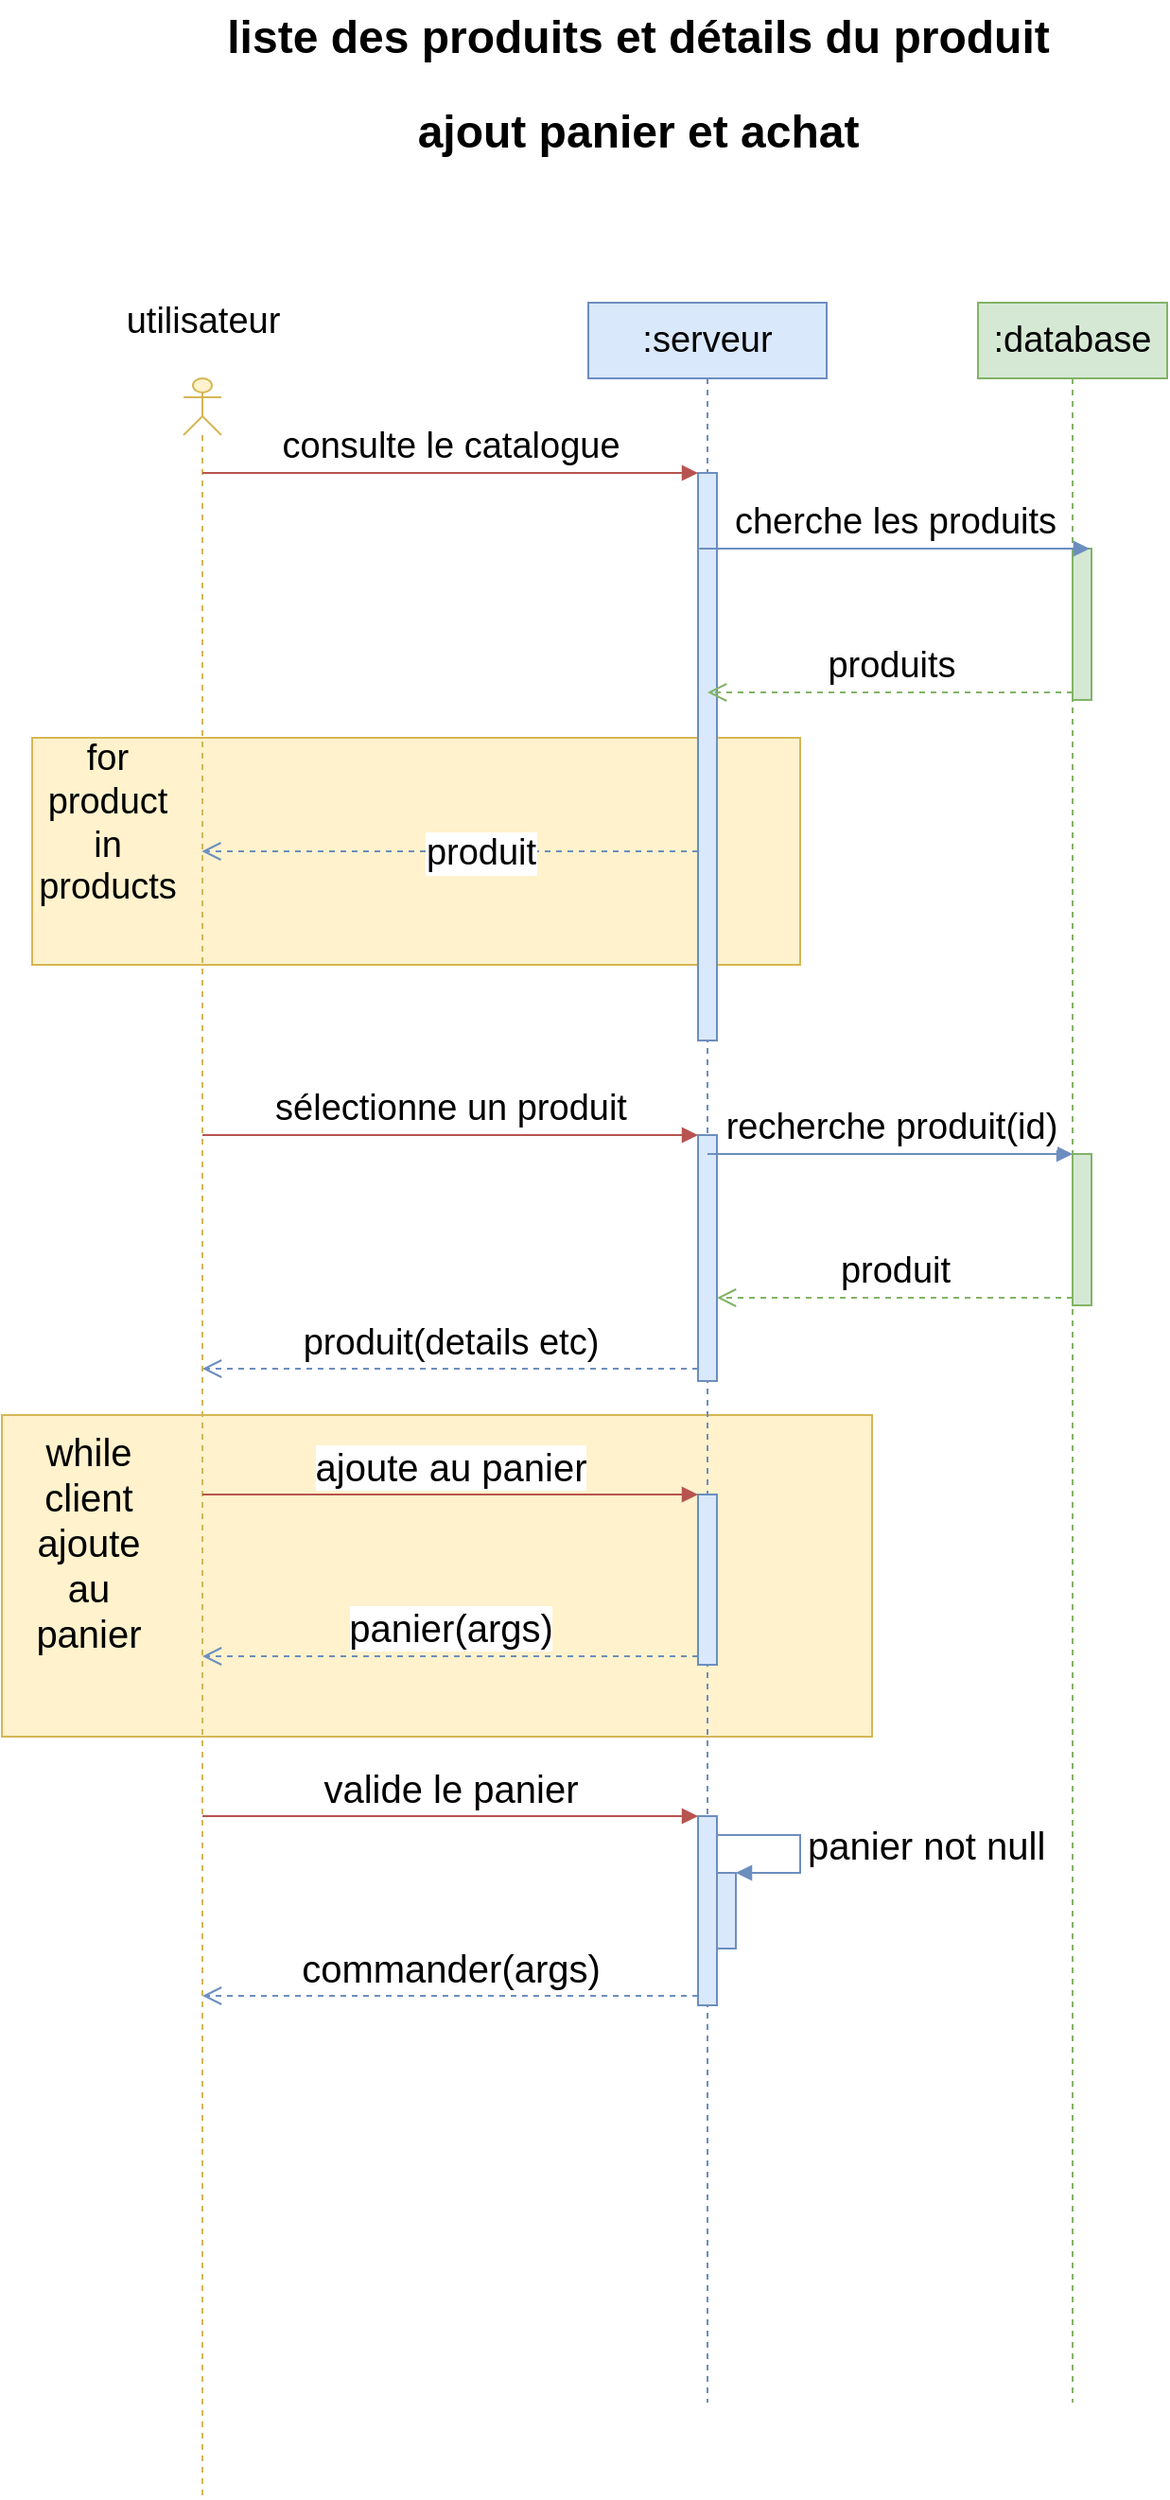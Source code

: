 <mxfile version="20.1.3"><diagram id="YrWmB2YHryMBS5m1E2Bt" name="Page-1"><mxGraphModel dx="1381" dy="1941" grid="1" gridSize="10" guides="1" tooltips="1" connect="1" arrows="1" fold="1" page="1" pageScale="1" pageWidth="827" pageHeight="1169" math="0" shadow="0"><root><mxCell id="0"/><mxCell id="1" parent="0"/><mxCell id="ynLQfYyZ3dPhs-CzNiMn-6" value="" style="rounded=0;whiteSpace=wrap;html=1;fontSize=19;fillColor=#fff2cc;strokeColor=#d6b656;" vertex="1" parent="1"><mxGeometry x="54" y="628" width="460" height="170" as="geometry"/></mxCell><mxCell id="e05co-IVuslYg8ShbKGb-1" value="&lt;font style=&quot;font-size: 19px;&quot;&gt;:serveur&lt;/font&gt;" style="shape=umlLifeline;perimeter=lifelinePerimeter;whiteSpace=wrap;html=1;container=1;collapsible=0;recursiveResize=0;outlineConnect=0;fillColor=#dae8fc;strokeColor=#6c8ebf;" parent="1" vertex="1"><mxGeometry x="364" y="40" width="126" height="1110" as="geometry"/></mxCell><mxCell id="e05co-IVuslYg8ShbKGb-18" value="" style="rounded=0;whiteSpace=wrap;html=1;fontSize=19;fillColor=#fff2cc;strokeColor=#d6b656;" parent="e05co-IVuslYg8ShbKGb-1" vertex="1"><mxGeometry x="-294" y="230" width="406" height="120" as="geometry"/></mxCell><mxCell id="e05co-IVuslYg8ShbKGb-8" value="" style="html=1;points=[];perimeter=orthogonalPerimeter;fontSize=19;fillColor=#dae8fc;strokeColor=#6c8ebf;" parent="e05co-IVuslYg8ShbKGb-1" vertex="1"><mxGeometry x="58" y="90" width="10" height="300" as="geometry"/></mxCell><mxCell id="e05co-IVuslYg8ShbKGb-21" value="" style="html=1;points=[];perimeter=orthogonalPerimeter;fontSize=19;fillColor=#dae8fc;strokeColor=#6c8ebf;" parent="e05co-IVuslYg8ShbKGb-1" vertex="1"><mxGeometry x="58" y="440" width="10" height="130" as="geometry"/></mxCell><mxCell id="ynLQfYyZ3dPhs-CzNiMn-8" value="" style="html=1;points=[];perimeter=orthogonalPerimeter;fontSize=20;fillColor=#dae8fc;strokeColor=#6c8ebf;" vertex="1" parent="e05co-IVuslYg8ShbKGb-1"><mxGeometry x="58" y="630" width="10" height="90" as="geometry"/></mxCell><mxCell id="ynLQfYyZ3dPhs-CzNiMn-18" value="" style="html=1;points=[];perimeter=orthogonalPerimeter;fontSize=20;fillColor=#dae8fc;strokeColor=#6c8ebf;" vertex="1" parent="e05co-IVuslYg8ShbKGb-1"><mxGeometry x="58" y="800" width="10" height="100" as="geometry"/></mxCell><mxCell id="ynLQfYyZ3dPhs-CzNiMn-21" value="" style="html=1;points=[];perimeter=orthogonalPerimeter;fontSize=20;fillColor=#dae8fc;strokeColor=#6c8ebf;" vertex="1" parent="e05co-IVuslYg8ShbKGb-1"><mxGeometry x="68" y="830" width="10" height="40" as="geometry"/></mxCell><mxCell id="ynLQfYyZ3dPhs-CzNiMn-22" value="panier not null" style="edgeStyle=orthogonalEdgeStyle;html=1;align=left;spacingLeft=2;endArrow=block;rounded=0;entryX=1;entryY=0;fontSize=20;fillColor=#dae8fc;strokeColor=#6c8ebf;" edge="1" target="ynLQfYyZ3dPhs-CzNiMn-21" parent="e05co-IVuslYg8ShbKGb-1" source="ynLQfYyZ3dPhs-CzNiMn-18"><mxGeometry relative="1" as="geometry"><mxPoint x="82" y="810" as="sourcePoint"/><Array as="points"><mxPoint x="112" y="810"/><mxPoint x="112" y="830"/></Array></mxGeometry></mxCell><mxCell id="e05co-IVuslYg8ShbKGb-2" value="&lt;font style=&quot;font-size: 19px;&quot;&gt;:database&lt;/font&gt;" style="shape=umlLifeline;perimeter=lifelinePerimeter;whiteSpace=wrap;html=1;container=1;collapsible=0;recursiveResize=0;outlineConnect=0;fillColor=#d5e8d4;strokeColor=#82b366;" parent="1" vertex="1"><mxGeometry x="570" y="40" width="100" height="1110" as="geometry"/></mxCell><mxCell id="e05co-IVuslYg8ShbKGb-13" value="" style="html=1;points=[];perimeter=orthogonalPerimeter;fontSize=19;fillColor=#d5e8d4;strokeColor=#82b366;" parent="e05co-IVuslYg8ShbKGb-2" vertex="1"><mxGeometry x="50" y="130" width="10" height="80" as="geometry"/></mxCell><mxCell id="e05co-IVuslYg8ShbKGb-30" value="" style="html=1;points=[];perimeter=orthogonalPerimeter;fontSize=19;fillColor=#d5e8d4;strokeColor=#82b366;" parent="e05co-IVuslYg8ShbKGb-2" vertex="1"><mxGeometry x="50" y="450" width="10" height="80" as="geometry"/></mxCell><mxCell id="e05co-IVuslYg8ShbKGb-3" value="" style="shape=umlLifeline;participant=umlActor;perimeter=lifelinePerimeter;whiteSpace=wrap;html=1;container=1;collapsible=0;recursiveResize=0;verticalAlign=top;spacingTop=36;outlineConnect=0;fillColor=#fff2cc;strokeColor=#d6b656;size=30;" parent="1" vertex="1"><mxGeometry x="150" y="80" width="20" height="1120" as="geometry"/></mxCell><mxCell id="e05co-IVuslYg8ShbKGb-4" value="liste des produits et détails du produit" style="text;strokeColor=none;fillColor=none;html=1;fontSize=24;fontStyle=1;verticalAlign=middle;align=center;" parent="1" vertex="1"><mxGeometry x="340" y="-120" width="100" height="40" as="geometry"/></mxCell><mxCell id="e05co-IVuslYg8ShbKGb-5" value="&lt;font style=&quot;font-size: 19px;&quot;&gt;utilisateur&lt;/font&gt;" style="text;html=1;align=center;verticalAlign=middle;resizable=0;points=[];autosize=1;strokeColor=none;fillColor=none;" parent="1" vertex="1"><mxGeometry x="110" y="30" width="100" height="40" as="geometry"/></mxCell><mxCell id="e05co-IVuslYg8ShbKGb-9" value="consulte le catalogue" style="html=1;verticalAlign=bottom;endArrow=block;entryX=0;entryY=0;rounded=0;fontSize=19;fillColor=#f8cecc;strokeColor=#b85450;" parent="1" source="e05co-IVuslYg8ShbKGb-3" target="e05co-IVuslYg8ShbKGb-8" edge="1"><mxGeometry relative="1" as="geometry"><mxPoint x="340" y="130" as="sourcePoint"/></mxGeometry></mxCell><mxCell id="e05co-IVuslYg8ShbKGb-10" value="produit" style="html=1;verticalAlign=bottom;endArrow=open;dashed=1;endSize=8;exitX=0;exitY=0.95;rounded=0;fontSize=19;fillColor=#dae8fc;strokeColor=#6c8ebf;" parent="1" edge="1"><mxGeometry x="-0.121" y="15" relative="1" as="geometry"><mxPoint x="159.667" y="330.0" as="targetPoint"/><mxPoint x="422" y="330.0" as="sourcePoint"/><mxPoint as="offset"/></mxGeometry></mxCell><mxCell id="e05co-IVuslYg8ShbKGb-14" value="cherche les produits" style="html=1;verticalAlign=bottom;endArrow=block;entryX=0;entryY=0;rounded=0;fontSize=19;fillColor=#dae8fc;strokeColor=#6c8ebf;" parent="1" edge="1"><mxGeometry relative="1" as="geometry"><mxPoint x="422.667" y="170.0" as="sourcePoint"/><mxPoint x="629" y="170.0" as="targetPoint"/></mxGeometry></mxCell><mxCell id="e05co-IVuslYg8ShbKGb-15" value="produits" style="html=1;verticalAlign=bottom;endArrow=open;dashed=1;endSize=8;exitX=0;exitY=0.95;rounded=0;fontSize=19;fillColor=#d5e8d4;strokeColor=#82b366;" parent="1" source="e05co-IVuslYg8ShbKGb-13" target="e05co-IVuslYg8ShbKGb-1" edge="1"><mxGeometry relative="1" as="geometry"><mxPoint x="550" y="246" as="targetPoint"/></mxGeometry></mxCell><mxCell id="e05co-IVuslYg8ShbKGb-19" value="for product in products" style="text;html=1;strokeColor=none;fillColor=none;align=center;verticalAlign=middle;whiteSpace=wrap;rounded=0;fontSize=19;" parent="1" vertex="1"><mxGeometry x="80" y="300" width="60" height="30" as="geometry"/></mxCell><mxCell id="e05co-IVuslYg8ShbKGb-22" value="sélectionne un produit" style="html=1;verticalAlign=bottom;endArrow=block;entryX=0;entryY=0;rounded=0;fontSize=19;fillColor=#f8cecc;strokeColor=#b85450;" parent="1" source="e05co-IVuslYg8ShbKGb-3" target="e05co-IVuslYg8ShbKGb-21" edge="1"><mxGeometry relative="1" as="geometry"><mxPoint x="352" y="480" as="sourcePoint"/></mxGeometry></mxCell><mxCell id="e05co-IVuslYg8ShbKGb-23" value="produit(details etc)" style="html=1;verticalAlign=bottom;endArrow=open;dashed=1;endSize=8;exitX=0;exitY=0.95;rounded=0;fontSize=19;fillColor=#dae8fc;strokeColor=#6c8ebf;" parent="1" source="e05co-IVuslYg8ShbKGb-21" target="e05co-IVuslYg8ShbKGb-3" edge="1"><mxGeometry relative="1" as="geometry"><mxPoint x="352" y="556" as="targetPoint"/></mxGeometry></mxCell><mxCell id="e05co-IVuslYg8ShbKGb-31" value="recherche produit(id)" style="html=1;verticalAlign=bottom;endArrow=block;entryX=0;entryY=0;rounded=0;fontSize=19;fillColor=#dae8fc;strokeColor=#6c8ebf;" parent="1" source="e05co-IVuslYg8ShbKGb-1" target="e05co-IVuslYg8ShbKGb-30" edge="1"><mxGeometry relative="1" as="geometry"><mxPoint x="550" y="490" as="sourcePoint"/></mxGeometry></mxCell><mxCell id="e05co-IVuslYg8ShbKGb-32" value="produit" style="html=1;verticalAlign=bottom;endArrow=open;dashed=1;endSize=8;exitX=0;exitY=0.95;rounded=0;fontSize=19;fillColor=#d5e8d4;strokeColor=#82b366;" parent="1" source="e05co-IVuslYg8ShbKGb-30" target="e05co-IVuslYg8ShbKGb-21" edge="1"><mxGeometry relative="1" as="geometry"><mxPoint x="550" y="566" as="targetPoint"/></mxGeometry></mxCell><mxCell id="ynLQfYyZ3dPhs-CzNiMn-7" value="while client ajoute au panier" style="text;html=1;strokeColor=none;fillColor=none;align=center;verticalAlign=middle;whiteSpace=wrap;rounded=0;fontSize=20;" vertex="1" parent="1"><mxGeometry x="70" y="680" width="60" height="30" as="geometry"/></mxCell><mxCell id="ynLQfYyZ3dPhs-CzNiMn-9" value="ajoute au panier" style="html=1;verticalAlign=bottom;endArrow=block;entryX=0;entryY=0;rounded=0;fontSize=20;fillColor=#f8cecc;strokeColor=#b85450;" edge="1" target="ynLQfYyZ3dPhs-CzNiMn-8" parent="1" source="e05co-IVuslYg8ShbKGb-3"><mxGeometry relative="1" as="geometry"><mxPoint x="364" y="670" as="sourcePoint"/></mxGeometry></mxCell><mxCell id="ynLQfYyZ3dPhs-CzNiMn-10" value="panier(args)" style="html=1;verticalAlign=bottom;endArrow=open;dashed=1;endSize=8;exitX=0;exitY=0.95;rounded=0;fontSize=20;fillColor=#dae8fc;strokeColor=#6c8ebf;" edge="1" source="ynLQfYyZ3dPhs-CzNiMn-8" parent="1" target="e05co-IVuslYg8ShbKGb-3"><mxGeometry relative="1" as="geometry"><mxPoint x="364" y="746" as="targetPoint"/></mxGeometry></mxCell><mxCell id="ynLQfYyZ3dPhs-CzNiMn-19" value="valide le panier" style="html=1;verticalAlign=bottom;endArrow=block;entryX=0;entryY=0;rounded=0;fontSize=20;fillColor=#f8cecc;strokeColor=#b85450;" edge="1" target="ynLQfYyZ3dPhs-CzNiMn-18" parent="1" source="e05co-IVuslYg8ShbKGb-3"><mxGeometry relative="1" as="geometry"><mxPoint x="352" y="840" as="sourcePoint"/></mxGeometry></mxCell><mxCell id="ynLQfYyZ3dPhs-CzNiMn-20" value="commander(args)" style="html=1;verticalAlign=bottom;endArrow=open;dashed=1;endSize=8;exitX=0;exitY=0.95;rounded=0;fontSize=20;fillColor=#dae8fc;strokeColor=#6c8ebf;" edge="1" source="ynLQfYyZ3dPhs-CzNiMn-18" parent="1" target="e05co-IVuslYg8ShbKGb-3"><mxGeometry relative="1" as="geometry"><mxPoint x="352" y="916" as="targetPoint"/></mxGeometry></mxCell><mxCell id="ynLQfYyZ3dPhs-CzNiMn-24" value="ajout panier et achat" style="text;strokeColor=none;fillColor=none;html=1;fontSize=24;fontStyle=1;verticalAlign=middle;align=center;" vertex="1" parent="1"><mxGeometry x="340" y="-70" width="100" height="40" as="geometry"/></mxCell></root></mxGraphModel></diagram></mxfile>